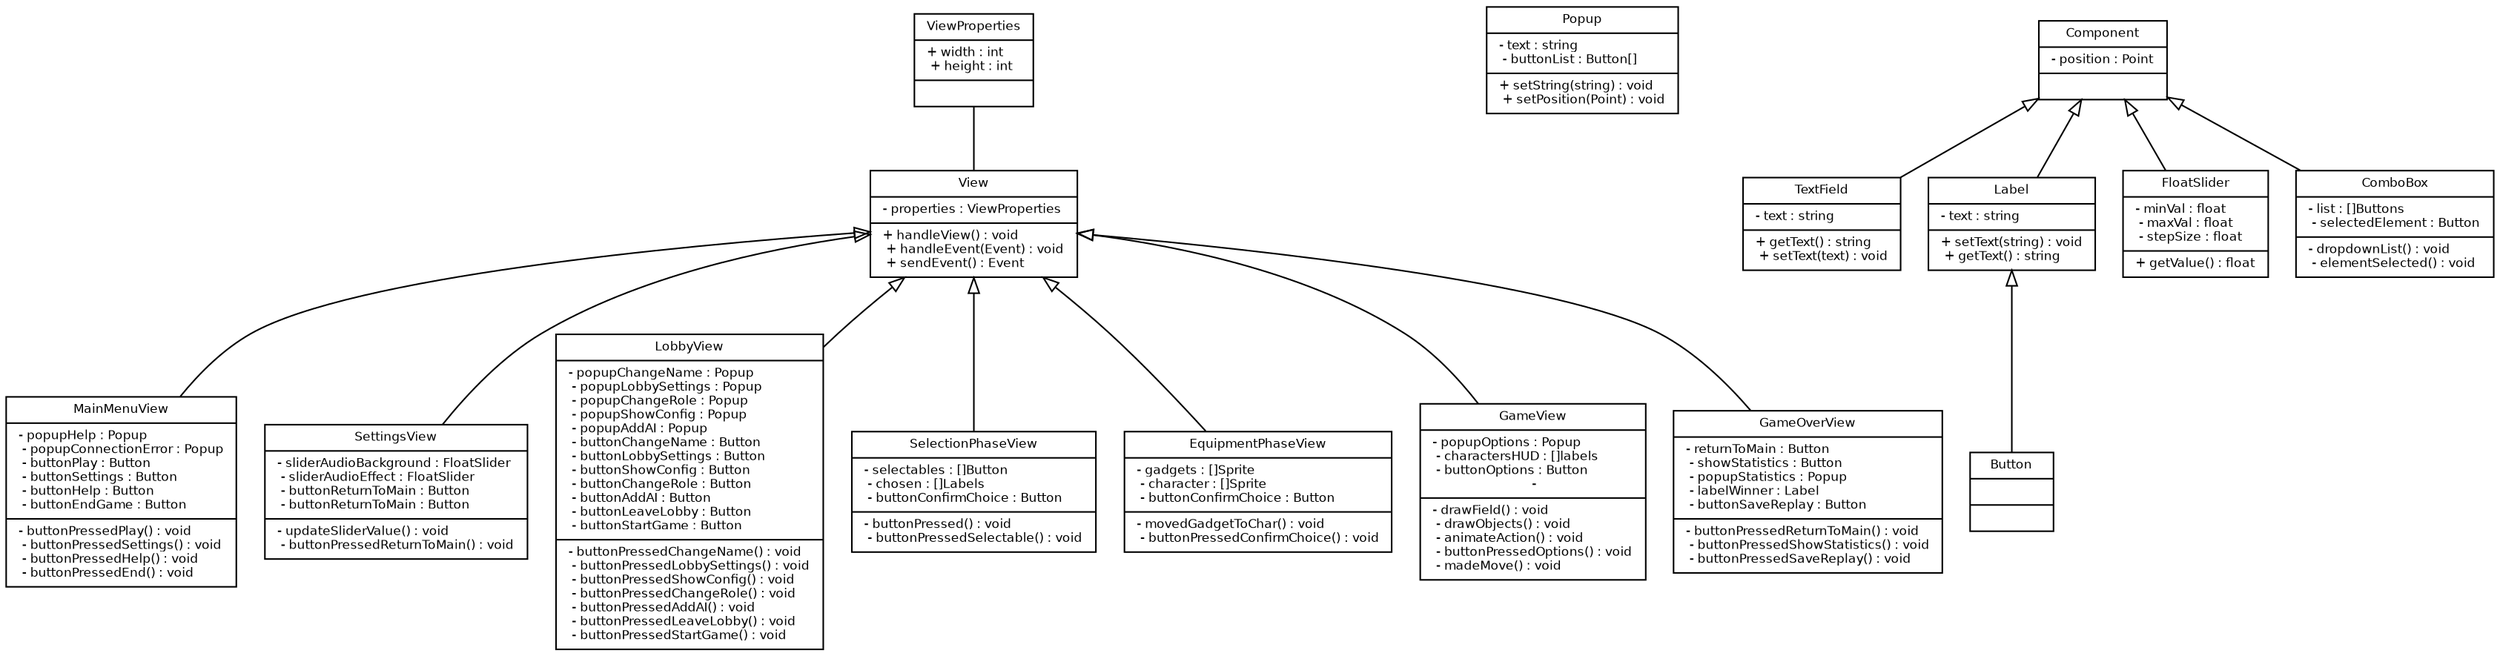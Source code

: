 digraph G{

    /* sollte wieder mit flatten compiled werden, damit dass etwas besser aussieht */
    /* ToDo: sinnvolle Attribute und Funktionen für die Views */
    /* Popup sollten abstrakt sein! --> einzelnen abstracts erben einfach nur davon */
    /* wie wird das HUD dargestellt? */

    fontname = "Bitstream Vera Sans"
    fontsize = 8

    node [
        fontname = "Bitstream Vera Sans"
        fontsize = 8
        shape = "record"
    ]

    edge [
        fontname = "Bitstream Vera Sans"
        fontsize = 8
        arrowhead = "onormal"
        labeldistance = 1.5
    ]


    View [
        label = "{View|
            - properties : ViewProperties\l
            |
            + handleView() : void\l
            + handleEvent(Event) : void\l
            + sendEvent() : Event\l
            }"
    ]

    MainMenuView [
        label = "{MainMenuView|
            - popupHelp : Popup\l
            - popupConnectionError : Popup\l
            - buttonPlay : Button\l
            - buttonSettings : Button\l
            - buttonHelp : Button\l
            - buttonEndGame : Button\l
            |
            - buttonPressedPlay() : void\l
            - buttonPressedSettings() : void\l
            - buttonPressedHelp() : void\l
            - buttonPressedEnd() : void\l
            }"
    ]

    SettingsView [
        label = "{SettingsView|
        - sliderAudioBackground : FloatSlider\l
        - sliderAudioEffect : FloatSlider\l
        - buttonReturnToMain : Button\l
        - buttonReturnToMain : Button\l
        |
        - updateSliderValue() : void\l
        - buttonPressedReturnToMain() : void\l
        }"
    ]

    LobbyView [
        label = "{LobbyView|
            - popupChangeName : Popup\l
            - popupLobbySettings : Popup\l
            - popupChangeRole : Popup\l
            - popupShowConfig : Popup\l
            - popupAddAI : Popup\l
            - buttonChangeName : Button\l
            - buttonLobbySettings : Button\l
            - buttonShowConfig : Button\l
            - buttonChangeRole : Button\l
            - buttonAddAI : Button\l
            - buttonLeaveLobby : Button\l
            - buttonStartGame : Button\l
            |
            - buttonPressedChangeName() : void\l
            - buttonPressedLobbySettings() : void\l
            - buttonPressedShowConfig() : void\l
            - buttonPressedChangeRole() : void\l
            - buttonPressedAddAI() : void\l
            - buttonPressedLeaveLobby() : void\l
            - buttonPressedStartGame() : void\l
            }"
    ]

    SelectionPhaseView [
        label = "{SelectionPhaseView|
            - selectables : []Button\l
            - chosen : []Labels\l
            - buttonConfirmChoice : Button\l
        |
        - buttonPressed() : void\l
        - buttonPressedSelectable() : void\l
        }"
    ]

    EquipmentPhaseView [
        label = "{EquipmentPhaseView|
            - gadgets : []Sprite\l
            - character : []Sprite\l 
            - buttonConfirmChoice : Button\l
            |
            - movedGadgetToChar() : void\l
            - buttonPressedConfirmChoice() : void\l 
            }"
    ]

    GameView [
        label = "{GameView|
            - popupOptions : Popup\l 
            - charactersHUD : []labels\l
            - buttonOptions : Button\l
            - 
            |
            - drawField() : void\l
            - drawObjects() : void\l
            - animateAction() : void\l
            - buttonPressedOptions() : void\l
            - madeMove() : void\l
        }"
    ]

    GameOverView [
        label = "{GameOverView|
        - returnToMain : Button\l
        - showStatistics : Button\l
        - popupStatistics : Popup\l
        - labelWinner : Label\l
        - buttonSaveReplay : Button\l
        |
        - buttonPressedReturnToMain() : void\l
        - buttonPressedShowStatistics() : void\l
        - buttonPressedSaveReplay() : void\l
        }"
    ]

    Popup [
        label = "{Popup|
            - text : string\l
            - buttonList : Button[]\l
            |
            + setString(string) : void\l
            + setPosition(Point) : void\l
            }"
    ]
        
    Component [
        label = "{Component|
            - position : Point\l
            |
            
        }"
    ]

    Button [
        label = "{Button||}"
    ]

    TextField [
        label = "{TextField|
        - text : string\l
        |
        + getText() : string\l
        + setText(text) : void\l
    }"
    ]
    
    Label [
        label = "{Label|
        - text : string\l
        |
        + setText(string) : void\l
        + getText() : string\l
        }"
    ]

    FloatSlider [
        label = "{FloatSlider|
        - minVal : float\l
        - maxVal : float\l
        - stepSize : float\l
        |
        + getValue() : float\l
    }"
    ]
    
    ComboBox [
        label = "{ComboBox|
        - list : []Buttons\l
        - selectedElement : Button\l
        |
        - dropdownList() : void\l
        - elementSelected() : void\l
    }"
    ]

    ViewProperties [
        label = "{ViewProperties|
            + width : int\l
            + height : int\l
            |
        }"
    ]
    
    

    edge [
        arrowhead = none
    ]
    ViewProperties -> View

    //Aggregations
    edge [
        arrowhead = "odiamond"
    ]

    //Compositions
    edge [
        arrowhead = "diamond"
        dir = "back"
        arrowtail = "empty"
    ]

    View -> MainMenuView
    View -> LobbyView
    View -> GameOverView
    View -> GameView
    View -> SettingsView
    View -> EquipmentPhaseView
    View -> SelectionPhaseView

    Component -> TextField
    Component -> FloatSlider
    Component -> Label
    Label -> Button
    Component -> ComboBox
    //Normal arrows
    edge [
        arrowhead = "vee"
    ]
}
